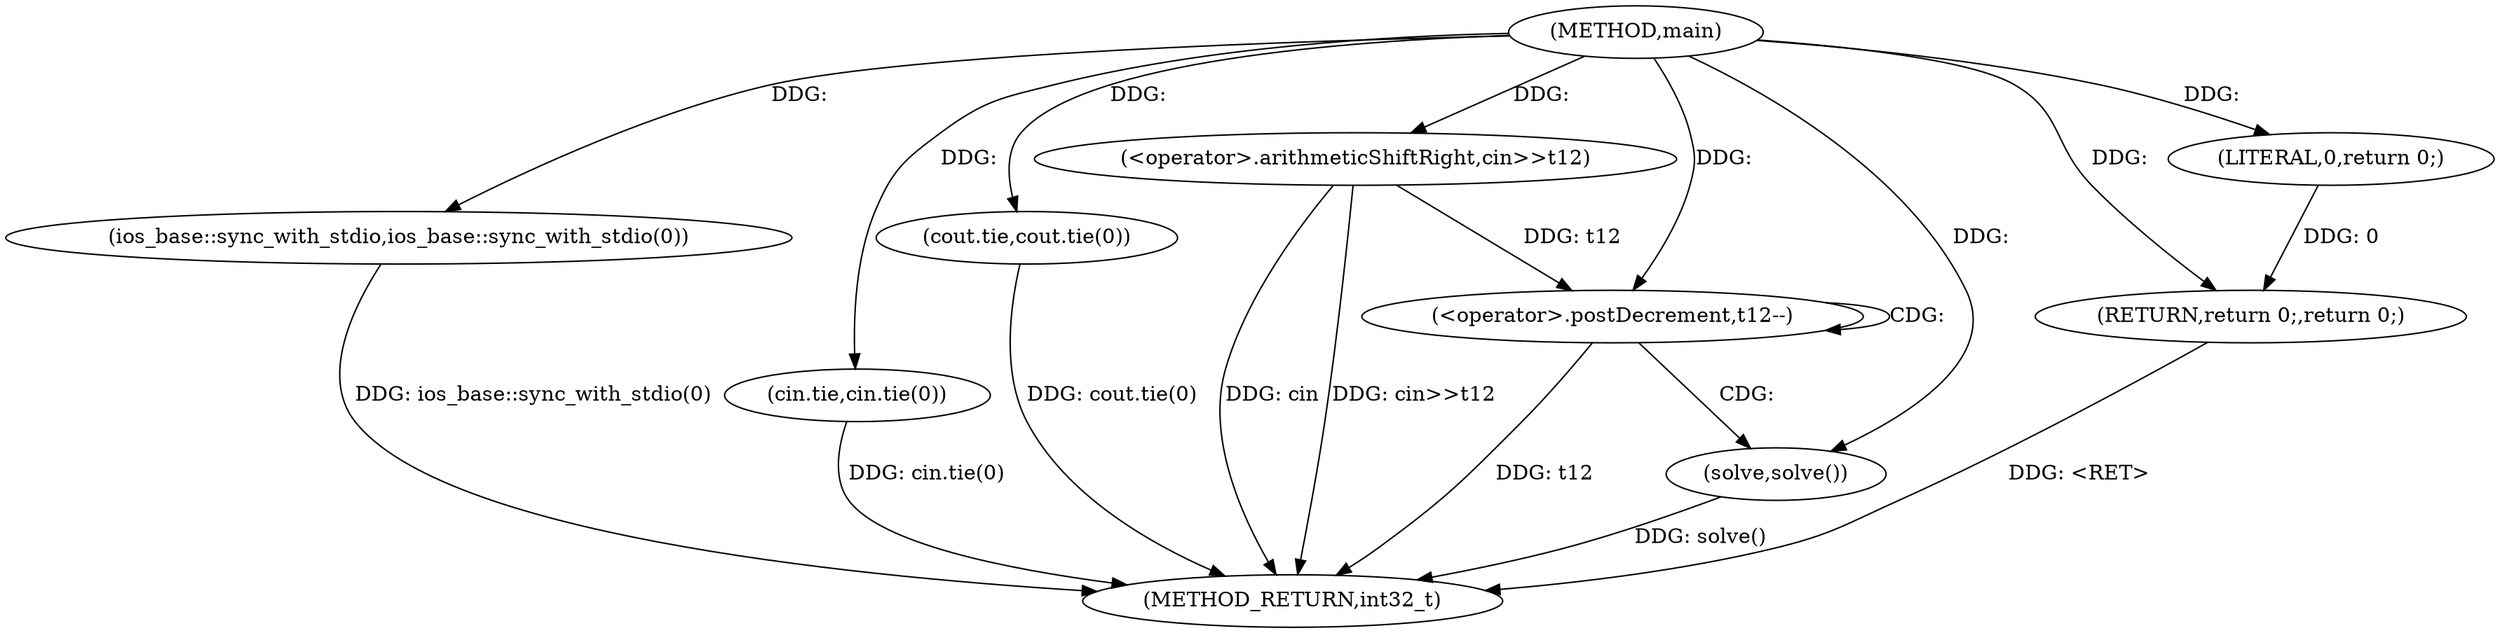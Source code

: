 digraph "main" {  
"1000184" [label = "(METHOD,main)" ]
"1000203" [label = "(METHOD_RETURN,int32_t)" ]
"1000186" [label = "(ios_base::sync_with_stdio,ios_base::sync_with_stdio(0))" ]
"1000188" [label = "(cin.tie,cin.tie(0))" ]
"1000190" [label = "(cout.tie,cout.tie(0))" ]
"1000193" [label = "(<operator>.arithmeticShiftRight,cin>>t12)" ]
"1000201" [label = "(RETURN,return 0;,return 0;)" ]
"1000197" [label = "(<operator>.postDecrement,t12--)" ]
"1000202" [label = "(LITERAL,0,return 0;)" ]
"1000200" [label = "(solve,solve())" ]
  "1000186" -> "1000203"  [ label = "DDG: ios_base::sync_with_stdio(0)"] 
  "1000188" -> "1000203"  [ label = "DDG: cin.tie(0)"] 
  "1000190" -> "1000203"  [ label = "DDG: cout.tie(0)"] 
  "1000193" -> "1000203"  [ label = "DDG: cin>>t12"] 
  "1000197" -> "1000203"  [ label = "DDG: t12"] 
  "1000200" -> "1000203"  [ label = "DDG: solve()"] 
  "1000201" -> "1000203"  [ label = "DDG: <RET>"] 
  "1000193" -> "1000203"  [ label = "DDG: cin"] 
  "1000202" -> "1000201"  [ label = "DDG: 0"] 
  "1000184" -> "1000201"  [ label = "DDG: "] 
  "1000184" -> "1000186"  [ label = "DDG: "] 
  "1000184" -> "1000188"  [ label = "DDG: "] 
  "1000184" -> "1000190"  [ label = "DDG: "] 
  "1000184" -> "1000193"  [ label = "DDG: "] 
  "1000184" -> "1000202"  [ label = "DDG: "] 
  "1000193" -> "1000197"  [ label = "DDG: t12"] 
  "1000184" -> "1000197"  [ label = "DDG: "] 
  "1000184" -> "1000200"  [ label = "DDG: "] 
  "1000197" -> "1000200"  [ label = "CDG: "] 
  "1000197" -> "1000197"  [ label = "CDG: "] 
}
